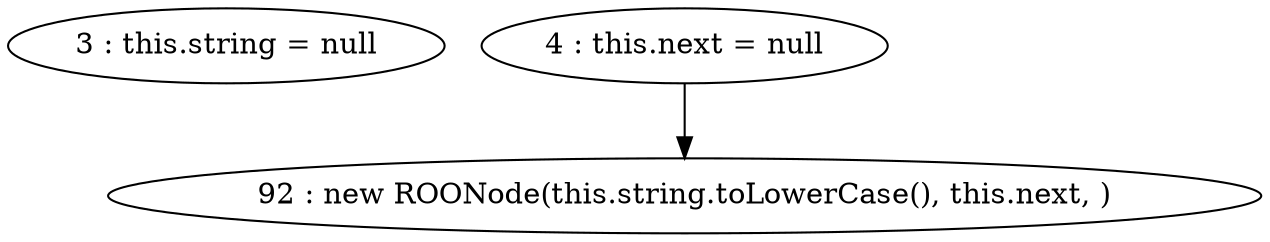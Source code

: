 digraph G {
"3 : this.string = null"
"4 : this.next = null"
"4 : this.next = null" -> "92 : new ROONode(this.string.toLowerCase(), this.next, )"
"92 : new ROONode(this.string.toLowerCase(), this.next, )"
}